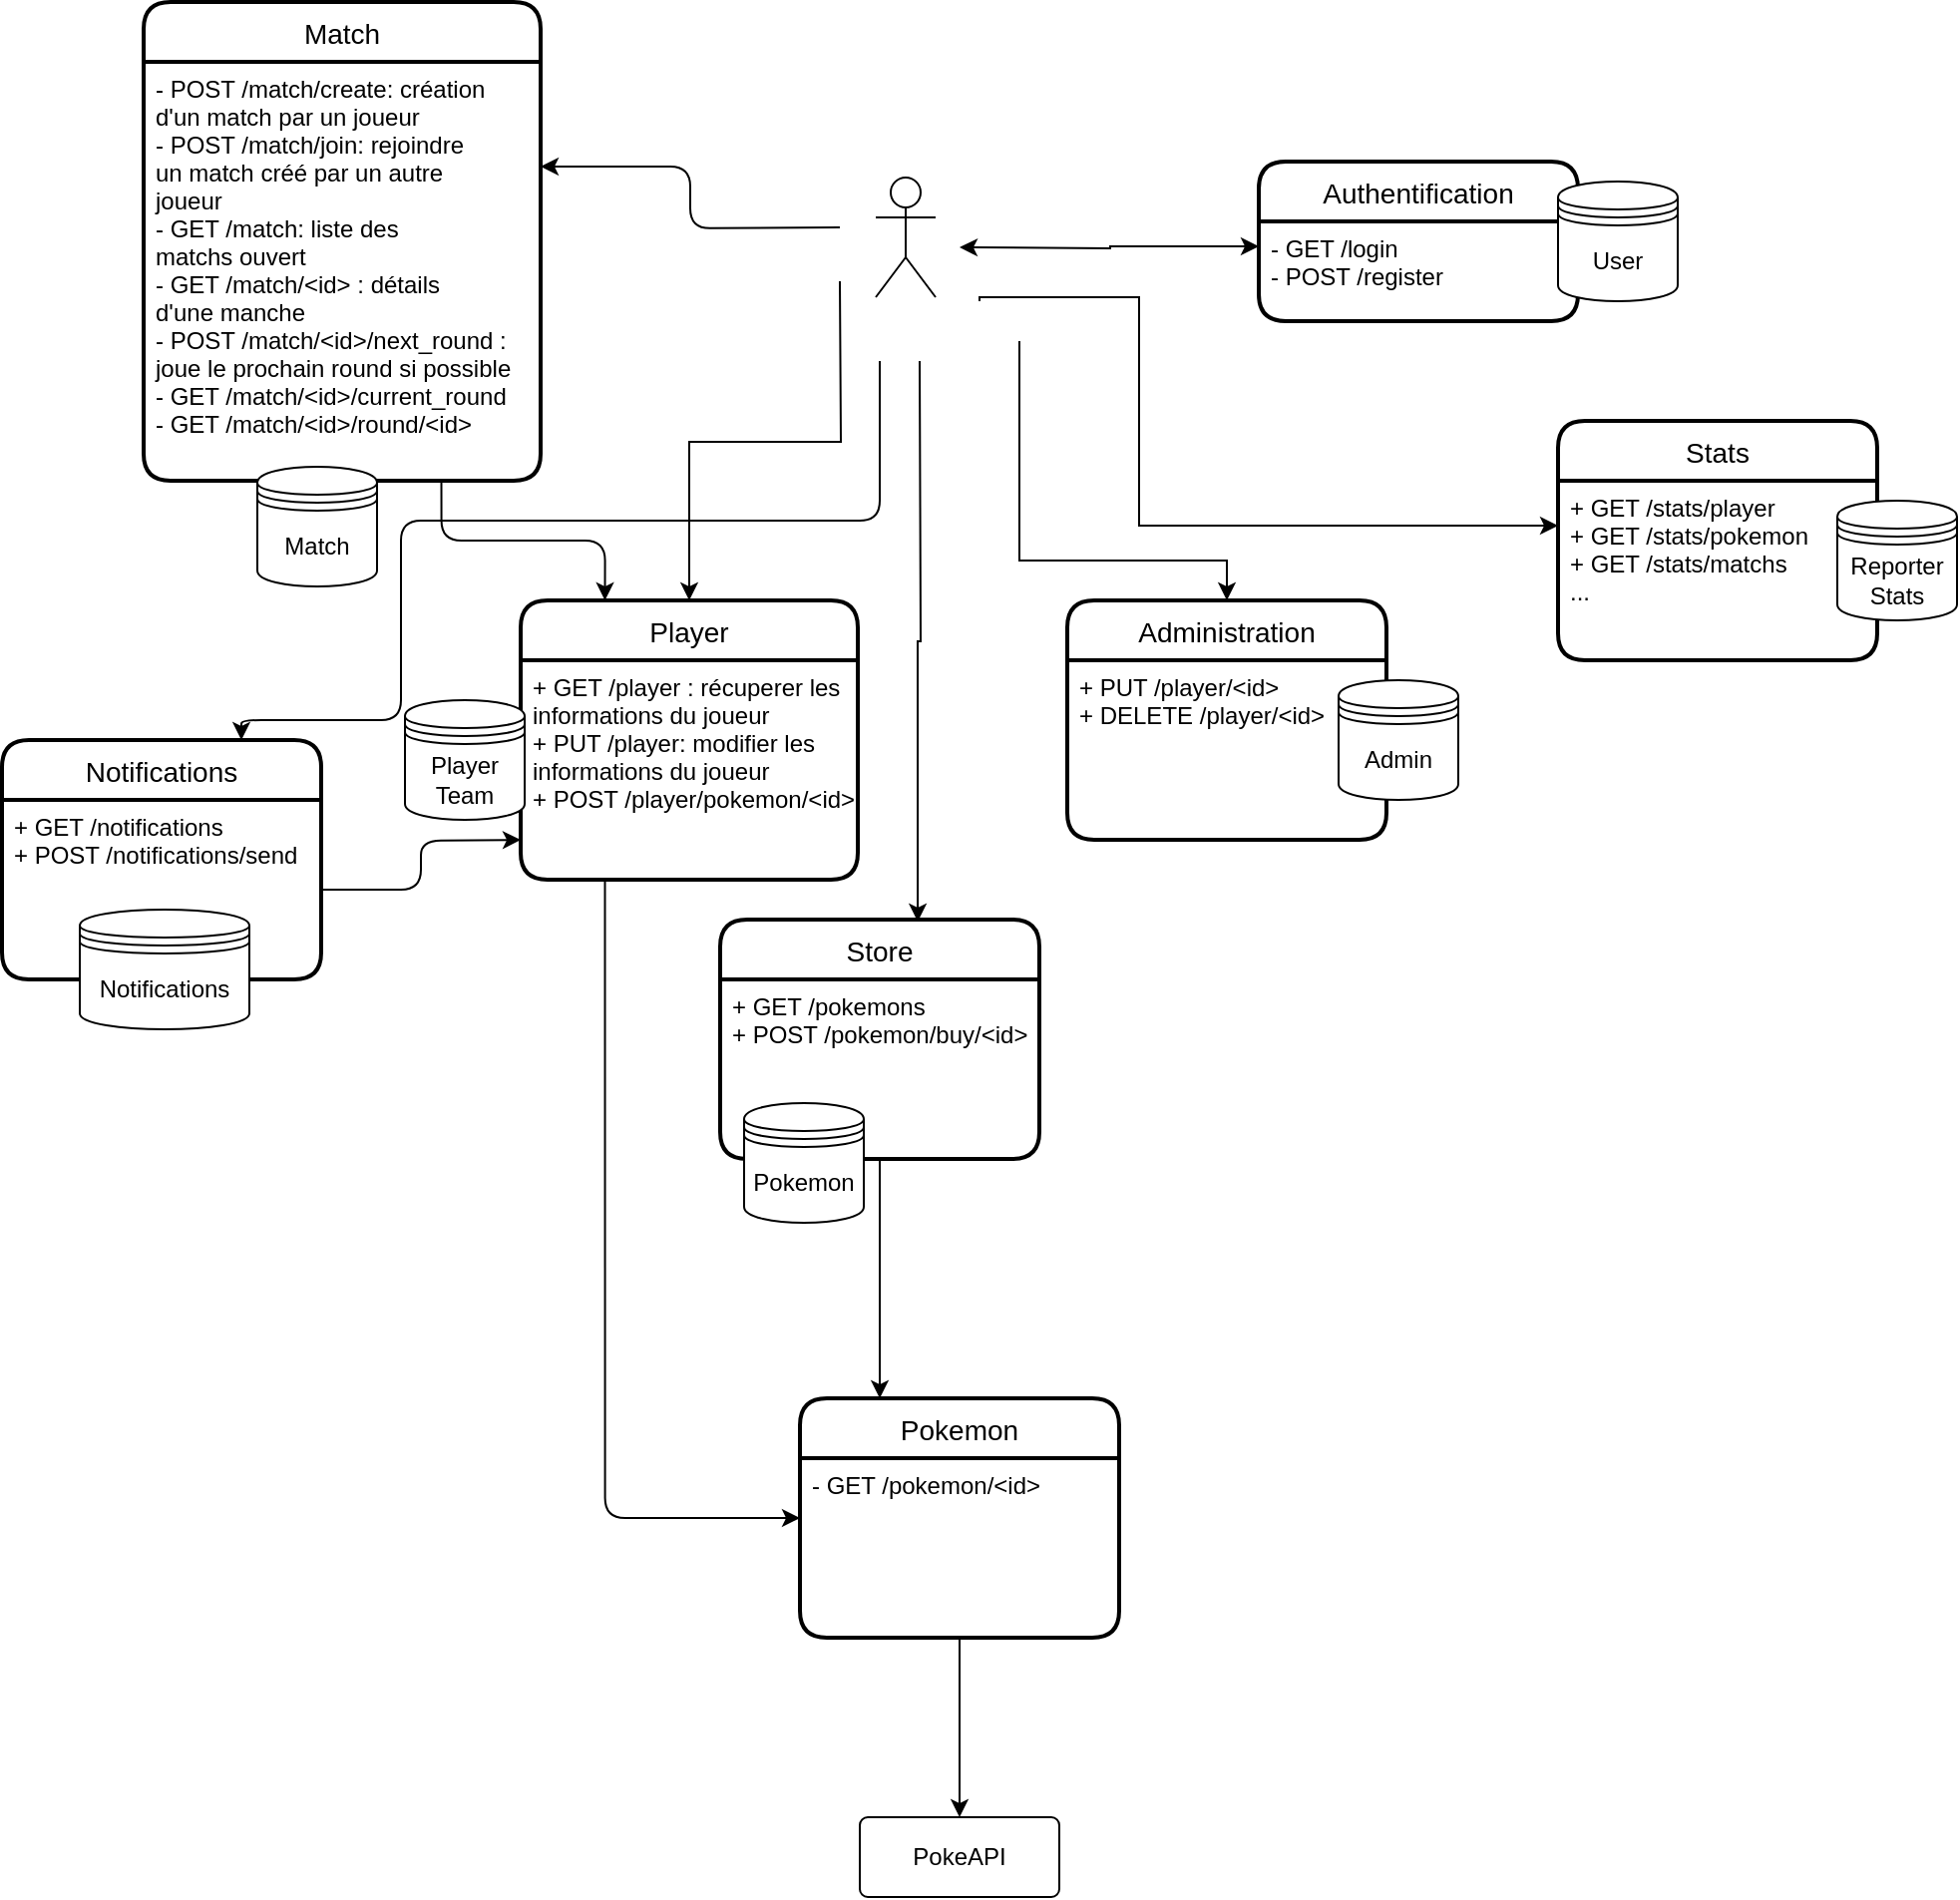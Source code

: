 <mxfile>
    <diagram id="MR0eQ068Gq2AColCQrst" name="Page-1">
        <mxGraphModel dx="1465" dy="1577" grid="1" gridSize="10" guides="1" tooltips="1" connect="1" arrows="1" fold="1" page="1" pageScale="1" pageWidth="827" pageHeight="1169" math="0" shadow="0">
            <root>
                <mxCell id="0"/>
                <mxCell id="1" parent="0"/>
                <mxCell id="pNaxqqhV66uy22TF9aAl-10" value="Authentification" style="swimlane;childLayout=stackLayout;horizontal=1;startSize=30;horizontalStack=0;rounded=1;fontSize=14;fontStyle=0;strokeWidth=2;resizeParent=0;resizeLast=1;shadow=0;dashed=0;align=center;" parent="1" vertex="1">
                    <mxGeometry x="430" y="80" width="160" height="80" as="geometry"/>
                </mxCell>
                <mxCell id="pNaxqqhV66uy22TF9aAl-11" value="- GET /login&#10;- POST /register&#10;" style="align=left;strokeColor=none;fillColor=none;spacingLeft=4;fontSize=12;verticalAlign=top;resizable=0;rotatable=0;part=1;" parent="pNaxqqhV66uy22TF9aAl-10" vertex="1">
                    <mxGeometry y="30" width="160" height="50" as="geometry"/>
                </mxCell>
                <mxCell id="pNaxqqhV66uy22TF9aAl-23" style="edgeStyle=orthogonalEdgeStyle;rounded=0;orthogonalLoop=1;jettySize=auto;html=1;" parent="1" target="pNaxqqhV66uy22TF9aAl-21" edge="1">
                    <mxGeometry relative="1" as="geometry">
                        <mxPoint x="220" y="140" as="sourcePoint"/>
                    </mxGeometry>
                </mxCell>
                <mxCell id="pNaxqqhV66uy22TF9aAl-26" style="edgeStyle=orthogonalEdgeStyle;rounded=0;orthogonalLoop=1;jettySize=auto;html=1;entryX=0.5;entryY=0;entryDx=0;entryDy=0;" parent="1" target="pNaxqqhV66uy22TF9aAl-24" edge="1">
                    <mxGeometry relative="1" as="geometry">
                        <mxPoint x="310" y="170" as="sourcePoint"/>
                        <Array as="points">
                            <mxPoint x="310" y="180"/>
                            <mxPoint x="310" y="280"/>
                            <mxPoint x="414" y="280"/>
                        </Array>
                    </mxGeometry>
                </mxCell>
                <mxCell id="pNaxqqhV66uy22TF9aAl-29" style="edgeStyle=orthogonalEdgeStyle;rounded=0;orthogonalLoop=1;jettySize=auto;html=1;entryX=0;entryY=0.25;entryDx=0;entryDy=0;startArrow=none;startFill=0;endArrow=classic;endFill=1;" parent="1" target="pNaxqqhV66uy22TF9aAl-28" edge="1">
                    <mxGeometry relative="1" as="geometry">
                        <mxPoint x="290" y="150" as="sourcePoint"/>
                        <Array as="points">
                            <mxPoint x="370" y="148"/>
                            <mxPoint x="370" y="263"/>
                        </Array>
                    </mxGeometry>
                </mxCell>
                <mxCell id="pNaxqqhV66uy22TF9aAl-45" style="edgeStyle=orthogonalEdgeStyle;rounded=0;orthogonalLoop=1;jettySize=auto;html=1;entryX=0.619;entryY=0.008;entryDx=0;entryDy=0;entryPerimeter=0;startArrow=none;startFill=0;endArrow=classic;endFill=1;" parent="1" target="pNaxqqhV66uy22TF9aAl-36" edge="1">
                    <mxGeometry relative="1" as="geometry">
                        <mxPoint x="260" y="180" as="sourcePoint"/>
                    </mxGeometry>
                </mxCell>
                <mxCell id="y_ZF34hRIbTw_WtplV_c-10" style="edgeStyle=orthogonalEdgeStyle;html=1;entryX=1;entryY=0.25;entryDx=0;entryDy=0;" edge="1" parent="1" target="G-UL045DSSbIxcrI9Xsv-10">
                    <mxGeometry relative="1" as="geometry">
                        <mxPoint x="220" y="113" as="sourcePoint"/>
                    </mxGeometry>
                </mxCell>
                <mxCell id="XvbOmnKLZOWLbQdNF9PU-14" style="edgeStyle=orthogonalEdgeStyle;html=1;entryX=0.75;entryY=0;entryDx=0;entryDy=0;" edge="1" parent="1" target="GBYfCNDF68BNnmZ-rHsy-11">
                    <mxGeometry relative="1" as="geometry">
                        <mxPoint x="-50" y="360" as="targetPoint"/>
                        <mxPoint x="240" y="180" as="sourcePoint"/>
                        <Array as="points">
                            <mxPoint x="240" y="260"/>
                            <mxPoint y="260"/>
                            <mxPoint y="360"/>
                            <mxPoint x="-80" y="360"/>
                        </Array>
                    </mxGeometry>
                </mxCell>
                <mxCell id="pNaxqqhV66uy22TF9aAl-12" value="" style="shape=umlActor;verticalLabelPosition=bottom;verticalAlign=top;html=1;" parent="1" vertex="1">
                    <mxGeometry x="238" y="88" width="30" height="60" as="geometry"/>
                </mxCell>
                <mxCell id="pNaxqqhV66uy22TF9aAl-19" style="edgeStyle=orthogonalEdgeStyle;rounded=0;orthogonalLoop=1;jettySize=auto;html=1;exitX=0;exitY=0.25;exitDx=0;exitDy=0;startArrow=classic;startFill=1;" parent="1" source="pNaxqqhV66uy22TF9aAl-11" edge="1">
                    <mxGeometry relative="1" as="geometry">
                        <mxPoint x="280" y="123" as="targetPoint"/>
                    </mxGeometry>
                </mxCell>
                <mxCell id="pNaxqqhV66uy22TF9aAl-21" value="Player" style="swimlane;childLayout=stackLayout;horizontal=1;startSize=30;horizontalStack=0;rounded=1;fontSize=14;fontStyle=0;strokeWidth=2;resizeParent=0;resizeLast=1;shadow=0;dashed=0;align=center;" parent="1" vertex="1">
                    <mxGeometry x="60" y="300" width="169" height="140" as="geometry"/>
                </mxCell>
                <mxCell id="pNaxqqhV66uy22TF9aAl-22" value="+ GET /player : récuperer les&#10;informations du joueur&#10;+ PUT /player: modifier les &#10;informations du joueur&#10;+ POST /player/pokemon/&lt;id&gt;&#10;&#10;" style="align=left;strokeColor=none;fillColor=none;spacingLeft=4;fontSize=12;verticalAlign=top;resizable=0;rotatable=0;part=1;" parent="pNaxqqhV66uy22TF9aAl-21" vertex="1">
                    <mxGeometry y="30" width="169" height="110" as="geometry"/>
                </mxCell>
                <mxCell id="pNaxqqhV66uy22TF9aAl-24" value="Administration" style="swimlane;childLayout=stackLayout;horizontal=1;startSize=30;horizontalStack=0;rounded=1;fontSize=14;fontStyle=0;strokeWidth=2;resizeParent=0;resizeLast=1;shadow=0;dashed=0;align=center;" parent="1" vertex="1">
                    <mxGeometry x="334" y="300" width="160" height="120" as="geometry"/>
                </mxCell>
                <mxCell id="pNaxqqhV66uy22TF9aAl-25" value="+ PUT /player/&lt;id&gt;&#10;+ DELETE /player/&lt;id&gt;&#10;" style="align=left;strokeColor=none;fillColor=none;spacingLeft=4;fontSize=12;verticalAlign=top;resizable=0;rotatable=0;part=1;" parent="pNaxqqhV66uy22TF9aAl-24" vertex="1">
                    <mxGeometry y="30" width="160" height="90" as="geometry"/>
                </mxCell>
                <mxCell id="pNaxqqhV66uy22TF9aAl-27" value="Stats" style="swimlane;childLayout=stackLayout;horizontal=1;startSize=30;horizontalStack=0;rounded=1;fontSize=14;fontStyle=0;strokeWidth=2;resizeParent=0;resizeLast=1;shadow=0;dashed=0;align=center;" parent="1" vertex="1">
                    <mxGeometry x="580" y="210" width="160" height="120" as="geometry"/>
                </mxCell>
                <mxCell id="pNaxqqhV66uy22TF9aAl-28" value="+ GET /stats/player&#10;+ GET /stats/pokemon&#10;+ GET /stats/matchs&#10;...&#10;" style="align=left;strokeColor=none;fillColor=none;spacingLeft=4;fontSize=12;verticalAlign=top;resizable=0;rotatable=0;part=1;" parent="pNaxqqhV66uy22TF9aAl-27" vertex="1">
                    <mxGeometry y="30" width="160" height="90" as="geometry"/>
                </mxCell>
                <mxCell id="pNaxqqhV66uy22TF9aAl-31" value="&lt;div&gt;Reporter&lt;/div&gt;&lt;div&gt;Stats&lt;br&gt;&lt;/div&gt;" style="shape=datastore;whiteSpace=wrap;html=1;" parent="1" vertex="1">
                    <mxGeometry x="720" y="250" width="60" height="60" as="geometry"/>
                </mxCell>
                <mxCell id="pNaxqqhV66uy22TF9aAl-32" value="User" style="shape=datastore;whiteSpace=wrap;html=1;" parent="1" vertex="1">
                    <mxGeometry x="580" y="90" width="60" height="60" as="geometry"/>
                </mxCell>
                <mxCell id="pNaxqqhV66uy22TF9aAl-33" value="&lt;div&gt;Admin&lt;/div&gt;" style="shape=datastore;whiteSpace=wrap;html=1;" parent="1" vertex="1">
                    <mxGeometry x="470" y="340" width="60" height="60" as="geometry"/>
                </mxCell>
                <mxCell id="pNaxqqhV66uy22TF9aAl-34" value="Player&lt;br&gt;Team" style="shape=datastore;whiteSpace=wrap;html=1;" parent="1" vertex="1">
                    <mxGeometry x="2" y="350" width="60" height="60" as="geometry"/>
                </mxCell>
                <mxCell id="pNaxqqhV66uy22TF9aAl-36" value="Store" style="swimlane;childLayout=stackLayout;horizontal=1;startSize=30;horizontalStack=0;rounded=1;fontSize=14;fontStyle=0;strokeWidth=2;resizeParent=0;resizeLast=1;shadow=0;dashed=0;align=center;" parent="1" vertex="1">
                    <mxGeometry x="160" y="460" width="160" height="120" as="geometry"/>
                </mxCell>
                <mxCell id="G-UL045DSSbIxcrI9Xsv-8" value="+ GET /pokemons&#10;+ POST /pokemon/buy/&lt;id&gt;" style="align=left;strokeColor=none;fillColor=none;spacingLeft=4;fontSize=12;verticalAlign=top;resizable=0;rotatable=0;part=1;" vertex="1" parent="pNaxqqhV66uy22TF9aAl-36">
                    <mxGeometry y="30" width="160" height="90" as="geometry"/>
                </mxCell>
                <mxCell id="pNaxqqhV66uy22TF9aAl-46" value="&lt;div&gt;Pokemon&lt;/div&gt;" style="shape=datastore;whiteSpace=wrap;html=1;" parent="1" vertex="1">
                    <mxGeometry x="172" y="552" width="60" height="60" as="geometry"/>
                </mxCell>
                <mxCell id="2" value="Pokemon" style="swimlane;childLayout=stackLayout;horizontal=1;startSize=30;horizontalStack=0;rounded=1;fontSize=14;fontStyle=0;strokeWidth=2;resizeParent=0;resizeLast=1;shadow=0;dashed=0;align=center;" parent="1" vertex="1">
                    <mxGeometry x="200" y="700" width="160" height="120" as="geometry"/>
                </mxCell>
                <mxCell id="3" value="- GET /pokemon/&lt;id&gt;" style="align=left;strokeColor=none;fillColor=none;spacingLeft=4;fontSize=12;verticalAlign=top;resizable=0;rotatable=0;part=1;" parent="2" vertex="1">
                    <mxGeometry y="30" width="160" height="90" as="geometry"/>
                </mxCell>
                <mxCell id="4" style="edgeStyle=none;html=1;exitX=0.25;exitY=1;exitDx=0;exitDy=0;entryX=0.25;entryY=0;entryDx=0;entryDy=0;" parent="1" target="2" edge="1">
                    <mxGeometry relative="1" as="geometry">
                        <mxPoint x="240" y="580" as="sourcePoint"/>
                    </mxGeometry>
                </mxCell>
                <mxCell id="5" style="edgeStyle=none;html=1;exitX=0.5;exitY=1;exitDx=0;exitDy=0;" parent="1" source="3" edge="1">
                    <mxGeometry relative="1" as="geometry">
                        <mxPoint x="280" y="910" as="targetPoint"/>
                    </mxGeometry>
                </mxCell>
                <mxCell id="6" value="PokeAPI" style="rounded=1;arcSize=10;whiteSpace=wrap;html=1;align=center;" parent="1" vertex="1">
                    <mxGeometry x="230" y="910" width="100" height="40" as="geometry"/>
                </mxCell>
                <mxCell id="8" style="edgeStyle=orthogonalEdgeStyle;html=1;exitX=0.25;exitY=1;exitDx=0;exitDy=0;entryX=0;entryY=0.5;entryDx=0;entryDy=0;" edge="1" parent="1" source="pNaxqqhV66uy22TF9aAl-22" target="2">
                    <mxGeometry relative="1" as="geometry"/>
                </mxCell>
                <mxCell id="G-UL045DSSbIxcrI9Xsv-9" value="Match" style="swimlane;childLayout=stackLayout;horizontal=1;startSize=30;horizontalStack=0;rounded=1;fontSize=14;fontStyle=0;strokeWidth=2;resizeParent=0;resizeLast=1;shadow=0;dashed=0;align=center;" vertex="1" parent="1">
                    <mxGeometry x="-129" width="199" height="240" as="geometry"/>
                </mxCell>
                <mxCell id="G-UL045DSSbIxcrI9Xsv-10" value="- POST /match/create: création&#10;d'un match par un joueur&#10;- POST /match/join: rejoindre&#10;un match créé par un autre &#10;joueur&#10;- GET /match: liste des&#10;matchs ouvert&#10;- GET /match/&lt;id&gt; : détails &#10;d'une manche&#10;- POST /match/&lt;id&gt;/next_round :&#10;joue le prochain round si possible&#10;- GET /match/&lt;id&gt;/current_round&#10;- GET /match/&lt;id&gt;/round/&lt;id&gt;" style="align=left;strokeColor=none;fillColor=none;spacingLeft=4;fontSize=12;verticalAlign=top;resizable=0;rotatable=0;part=1;" vertex="1" parent="G-UL045DSSbIxcrI9Xsv-9">
                    <mxGeometry y="30" width="199" height="210" as="geometry"/>
                </mxCell>
                <mxCell id="G-UL045DSSbIxcrI9Xsv-11" value="Match" style="shape=datastore;whiteSpace=wrap;html=1;" vertex="1" parent="1">
                    <mxGeometry x="-72" y="233" width="60" height="60" as="geometry"/>
                </mxCell>
                <mxCell id="GBYfCNDF68BNnmZ-rHsy-11" value="Notifications" style="swimlane;childLayout=stackLayout;horizontal=1;startSize=30;horizontalStack=0;rounded=1;fontSize=14;fontStyle=0;strokeWidth=2;resizeParent=0;resizeLast=1;shadow=0;dashed=0;align=center;" vertex="1" parent="1">
                    <mxGeometry x="-200" y="370" width="160" height="120" as="geometry"/>
                </mxCell>
                <mxCell id="GBYfCNDF68BNnmZ-rHsy-12" value="+ GET /notifications&#10;+ POST /notifications/send" style="align=left;strokeColor=none;fillColor=none;spacingLeft=4;fontSize=12;verticalAlign=top;resizable=0;rotatable=0;part=1;" vertex="1" parent="GBYfCNDF68BNnmZ-rHsy-11">
                    <mxGeometry y="30" width="160" height="90" as="geometry"/>
                </mxCell>
                <mxCell id="GBYfCNDF68BNnmZ-rHsy-13" value="Notifications" style="shape=datastore;whiteSpace=wrap;html=1;" vertex="1" parent="1">
                    <mxGeometry x="-161" y="455" width="85" height="60" as="geometry"/>
                </mxCell>
                <mxCell id="XvbOmnKLZOWLbQdNF9PU-12" style="edgeStyle=orthogonalEdgeStyle;html=1;exitX=0.75;exitY=1;exitDx=0;exitDy=0;entryX=0.25;entryY=0;entryDx=0;entryDy=0;" edge="1" parent="1" source="G-UL045DSSbIxcrI9Xsv-10" target="pNaxqqhV66uy22TF9aAl-21">
                    <mxGeometry relative="1" as="geometry"/>
                </mxCell>
                <mxCell id="XvbOmnKLZOWLbQdNF9PU-13" style="edgeStyle=orthogonalEdgeStyle;html=1;exitX=1;exitY=0.5;exitDx=0;exitDy=0;" edge="1" parent="1" source="GBYfCNDF68BNnmZ-rHsy-12">
                    <mxGeometry relative="1" as="geometry">
                        <mxPoint x="60" y="420" as="targetPoint"/>
                    </mxGeometry>
                </mxCell>
            </root>
        </mxGraphModel>
    </diagram>
    <diagram id="3wZDOnNrvEnNDS1Ge0Uy" name="Page-2">
        <mxGraphModel dx="1195" dy="1560" grid="1" gridSize="10" guides="1" tooltips="1" connect="1" arrows="1" fold="1" page="1" pageScale="1" pageWidth="827" pageHeight="1169" math="0" shadow="0">
            <root>
                <mxCell id="vUboQ4MSPHkfi0_xwSxE-0"/>
                <mxCell id="vUboQ4MSPHkfi0_xwSxE-1" parent="vUboQ4MSPHkfi0_xwSxE-0"/>
                <mxCell id="vcKAPIw8EYsq9DQg_tWI-9" value="" style="group" parent="vUboQ4MSPHkfi0_xwSxE-1" vertex="1" connectable="0">
                    <mxGeometry x="200" y="-30" width="250" height="220" as="geometry"/>
                </mxCell>
                <mxCell id="vcKAPIw8EYsq9DQg_tWI-8" value="Authentification" style="verticalAlign=top;align=left;spacingTop=8;spacingLeft=2;spacingRight=12;shape=cube;size=10;direction=south;fontStyle=4;html=1;" parent="vcKAPIw8EYsq9DQg_tWI-9" vertex="1">
                    <mxGeometry width="250" height="220" as="geometry"/>
                </mxCell>
                <mxCell id="vcKAPIw8EYsq9DQg_tWI-0" value="User" style="swimlane;childLayout=stackLayout;horizontal=1;startSize=30;horizontalStack=0;rounded=1;fontSize=14;fontStyle=0;strokeWidth=2;resizeParent=0;resizeLast=1;shadow=0;dashed=0;align=center;" parent="vcKAPIw8EYsq9DQg_tWI-9" vertex="1">
                    <mxGeometry x="40" y="70" width="160" height="120" as="geometry"/>
                </mxCell>
                <mxCell id="vcKAPIw8EYsq9DQg_tWI-1" value="id: int&#10;login: String&#10;password: String" style="align=left;strokeColor=none;fillColor=none;spacingLeft=4;fontSize=12;verticalAlign=top;resizable=0;rotatable=0;part=1;" parent="vcKAPIw8EYsq9DQg_tWI-0" vertex="1">
                    <mxGeometry y="30" width="160" height="90" as="geometry"/>
                </mxCell>
                <mxCell id="vcKAPIw8EYsq9DQg_tWI-10" value="" style="group" parent="vUboQ4MSPHkfi0_xwSxE-1" vertex="1" connectable="0">
                    <mxGeometry x="-110" y="260" width="400" height="210" as="geometry"/>
                </mxCell>
                <mxCell id="vcKAPIw8EYsq9DQg_tWI-7" value="Player" style="verticalAlign=top;align=left;spacingTop=8;spacingLeft=2;spacingRight=12;shape=cube;size=10;direction=south;fontStyle=4;html=1;" parent="vcKAPIw8EYsq9DQg_tWI-10" vertex="1">
                    <mxGeometry width="400" height="210" as="geometry"/>
                </mxCell>
                <mxCell id="vcKAPIw8EYsq9DQg_tWI-3" value="Player" style="swimlane;childLayout=stackLayout;horizontal=1;startSize=30;horizontalStack=0;rounded=1;fontSize=14;fontStyle=0;strokeWidth=2;resizeParent=0;resizeLast=1;shadow=0;dashed=0;align=center;" parent="vcKAPIw8EYsq9DQg_tWI-10" vertex="1">
                    <mxGeometry x="210" y="46.667" width="160" height="140" as="geometry"/>
                </mxCell>
                <mxCell id="vcKAPIw8EYsq9DQg_tWI-4" value="user_id: int&#10;username: String&#10;credits: int&#10;team_id: int" style="align=left;strokeColor=none;fillColor=none;spacingLeft=4;fontSize=12;verticalAlign=top;resizable=0;rotatable=0;part=1;" parent="vcKAPIw8EYsq9DQg_tWI-3" vertex="1">
                    <mxGeometry y="30" width="160" height="110" as="geometry"/>
                </mxCell>
                <mxCell id="vcKAPIw8EYsq9DQg_tWI-5" value="Team" style="swimlane;childLayout=stackLayout;horizontal=1;startSize=30;horizontalStack=0;rounded=1;fontSize=14;fontStyle=0;strokeWidth=2;resizeParent=0;resizeLast=1;shadow=0;dashed=0;align=center;" parent="vcKAPIw8EYsq9DQg_tWI-10" vertex="1">
                    <mxGeometry x="20" y="46.667" width="160" height="140" as="geometry"/>
                </mxCell>
                <mxCell id="vcKAPIw8EYsq9DQg_tWI-6" value="user_id: int&#10;pokemon1: int&#10;pokemon2: int&#10;pokemon3: int&#10;pokemon4: int&#10;pokemon5: int" style="align=left;strokeColor=none;fillColor=none;spacingLeft=4;fontSize=12;verticalAlign=top;resizable=0;rotatable=0;part=1;" parent="vcKAPIw8EYsq9DQg_tWI-5" vertex="1">
                    <mxGeometry y="30" width="160" height="110" as="geometry"/>
                </mxCell>
                <mxCell id="BkhmUJMm5lx1LcOuwWUi-1" value="Administration" style="verticalAlign=top;align=left;spacingTop=8;spacingLeft=2;spacingRight=12;shape=cube;size=10;direction=south;fontStyle=4;html=1;" parent="vUboQ4MSPHkfi0_xwSxE-1" vertex="1">
                    <mxGeometry x="330" y="260" width="260" height="180" as="geometry"/>
                </mxCell>
                <mxCell id="BkhmUJMm5lx1LcOuwWUi-2" value="Administrator" style="swimlane;childLayout=stackLayout;horizontal=1;startSize=30;horizontalStack=0;rounded=1;fontSize=14;fontStyle=0;strokeWidth=2;resizeParent=0;resizeLast=1;shadow=0;dashed=0;align=center;" parent="vUboQ4MSPHkfi0_xwSxE-1" vertex="1">
                    <mxGeometry x="380" y="300" width="160" height="120" as="geometry"/>
                </mxCell>
                <mxCell id="BkhmUJMm5lx1LcOuwWUi-3" value="user_id : int" style="align=left;strokeColor=none;fillColor=none;spacingLeft=4;fontSize=12;verticalAlign=top;resizable=0;rotatable=0;part=1;" parent="BkhmUJMm5lx1LcOuwWUi-2" vertex="1">
                    <mxGeometry y="30" width="160" height="90" as="geometry"/>
                </mxCell>
                <mxCell id="POR0fzD1G4K47ahiT4bs-2" value="" style="group" parent="vUboQ4MSPHkfi0_xwSxE-1" vertex="1" connectable="0">
                    <mxGeometry x="510" y="-30" width="340" height="260" as="geometry"/>
                </mxCell>
                <mxCell id="BkhmUJMm5lx1LcOuwWUi-4" value="Stats" style="verticalAlign=top;align=left;spacingTop=8;spacingLeft=2;spacingRight=12;shape=cube;size=10;direction=south;fontStyle=4;html=1;" parent="POR0fzD1G4K47ahiT4bs-2" vertex="1">
                    <mxGeometry width="340" height="260" as="geometry"/>
                </mxCell>
                <mxCell id="uxQ-oEU5K8sPPwNiqE9f-1" value="Reporter" style="swimlane;childLayout=stackLayout;horizontal=1;startSize=30;horizontalStack=0;rounded=1;fontSize=14;fontStyle=0;strokeWidth=2;resizeParent=0;resizeLast=1;shadow=0;dashed=0;align=center;" parent="POR0fzD1G4K47ahiT4bs-2" vertex="1">
                    <mxGeometry x="20" y="50" width="110" height="70" as="geometry"/>
                </mxCell>
                <mxCell id="uxQ-oEU5K8sPPwNiqE9f-2" value="user_id: int" style="align=left;strokeColor=none;fillColor=none;spacingLeft=4;fontSize=12;verticalAlign=top;resizable=0;rotatable=0;part=1;" parent="uxQ-oEU5K8sPPwNiqE9f-1" vertex="1">
                    <mxGeometry y="30" width="110" height="40" as="geometry"/>
                </mxCell>
                <mxCell id="uxQ-oEU5K8sPPwNiqE9f-3" value="DailyMatch" style="swimlane;childLayout=stackLayout;horizontal=1;startSize=30;horizontalStack=0;rounded=1;fontSize=14;fontStyle=0;strokeWidth=2;resizeParent=0;resizeLast=1;shadow=0;dashed=0;align=center;" parent="POR0fzD1G4K47ahiT4bs-2" vertex="1">
                    <mxGeometry x="157" y="40" width="160" height="90" as="geometry"/>
                </mxCell>
                <mxCell id="uxQ-oEU5K8sPPwNiqE9f-4" value="date: DateTime&#10;count: int" style="align=left;strokeColor=none;fillColor=none;spacingLeft=4;fontSize=12;verticalAlign=top;resizable=0;rotatable=0;part=1;" parent="uxQ-oEU5K8sPPwNiqE9f-3" vertex="1">
                    <mxGeometry y="30" width="160" height="60" as="geometry"/>
                </mxCell>
                <mxCell id="POR0fzD1G4K47ahiT4bs-0" value="PokeStats" style="swimlane;childLayout=stackLayout;horizontal=1;startSize=30;horizontalStack=0;rounded=1;fontSize=14;fontStyle=0;strokeWidth=2;resizeParent=0;resizeLast=1;shadow=0;dashed=0;align=center;" parent="POR0fzD1G4K47ahiT4bs-2" vertex="1">
                    <mxGeometry x="30" y="150" width="140" height="90" as="geometry"/>
                </mxCell>
                <mxCell id="POR0fzD1G4K47ahiT4bs-1" value="- pokemon_id: int&#10;- won_matches: int&#10;- lose_matches" style="align=left;strokeColor=none;fillColor=none;spacingLeft=4;fontSize=12;verticalAlign=top;resizable=0;rotatable=0;part=1;" parent="POR0fzD1G4K47ahiT4bs-0" vertex="1">
                    <mxGeometry y="30" width="140" height="60" as="geometry"/>
                </mxCell>
                <mxCell id="AfnqrdBw2cS2bqxgfrZt-0" value="Match" style="verticalAlign=top;align=left;spacingTop=8;spacingLeft=2;spacingRight=12;shape=cube;size=10;direction=south;fontStyle=4;html=1;" vertex="1" parent="vUboQ4MSPHkfi0_xwSxE-1">
                    <mxGeometry x="620" y="260" width="400" height="240" as="geometry"/>
                </mxCell>
                <mxCell id="AfnqrdBw2cS2bqxgfrZt-1" value="Match" style="swimlane;childLayout=stackLayout;horizontal=1;startSize=30;horizontalStack=0;rounded=1;fontSize=14;fontStyle=0;strokeWidth=2;resizeParent=0;resizeLast=1;shadow=0;dashed=0;align=center;" vertex="1" parent="vUboQ4MSPHkfi0_xwSxE-1">
                    <mxGeometry x="640" y="300" width="160" height="130" as="geometry"/>
                </mxCell>
                <mxCell id="AfnqrdBw2cS2bqxgfrZt-2" value="- j1_id: int&#10;- j2_id: int&#10;- open: bool&#10;- status: int&#10;- round: int&#10;- winner_id: int" style="align=left;strokeColor=none;fillColor=none;spacingLeft=4;fontSize=12;verticalAlign=top;resizable=0;rotatable=0;part=1;" vertex="1" parent="AfnqrdBw2cS2bqxgfrZt-1">
                    <mxGeometry y="30" width="160" height="100" as="geometry"/>
                </mxCell>
                <mxCell id="AfnqrdBw2cS2bqxgfrZt-7" value="Round" style="swimlane;childLayout=stackLayout;horizontal=1;startSize=30;horizontalStack=0;rounded=1;fontSize=14;fontStyle=0;strokeWidth=2;resizeParent=0;resizeLast=1;shadow=0;dashed=0;align=center;" vertex="1" parent="vUboQ4MSPHkfi0_xwSxE-1">
                    <mxGeometry x="827" y="300" width="160" height="140" as="geometry"/>
                </mxCell>
                <mxCell id="AfnqrdBw2cS2bqxgfrZt-8" value="- match_id: int&#10;- id: int&#10;- pokemon_j1: int&#10;- pokemon_j2: int&#10;- status: int&#10;- pokemon_winner : int" style="align=left;strokeColor=none;fillColor=none;spacingLeft=4;fontSize=12;verticalAlign=top;resizable=0;rotatable=0;part=1;" vertex="1" parent="AfnqrdBw2cS2bqxgfrZt-7">
                    <mxGeometry y="30" width="160" height="110" as="geometry"/>
                </mxCell>
                <mxCell id="smI-Pv6DEhg0I_HsjbT5-1" value="Notifications" style="verticalAlign=top;align=left;spacingTop=8;spacingLeft=2;spacingRight=12;shape=cube;size=10;direction=south;fontStyle=4;html=1;" vertex="1" parent="vUboQ4MSPHkfi0_xwSxE-1">
                    <mxGeometry x="-140" y="-30" width="310" height="220" as="geometry"/>
                </mxCell>
                <mxCell id="smI-Pv6DEhg0I_HsjbT5-2" value="Notifications" style="swimlane;childLayout=stackLayout;horizontal=1;startSize=30;horizontalStack=0;rounded=1;fontSize=14;fontStyle=0;strokeWidth=2;resizeParent=0;resizeLast=1;shadow=0;dashed=0;align=center;" vertex="1" parent="vUboQ4MSPHkfi0_xwSxE-1">
                    <mxGeometry x="-90" y="40" width="160" height="120" as="geometry"/>
                </mxCell>
                <mxCell id="smI-Pv6DEhg0I_HsjbT5-3" value="from : int&#10;to : int&#10;read : bool&#10;content: String" style="align=left;strokeColor=none;fillColor=none;spacingLeft=4;fontSize=12;verticalAlign=top;resizable=0;rotatable=0;part=1;" vertex="1" parent="smI-Pv6DEhg0I_HsjbT5-2">
                    <mxGeometry y="30" width="160" height="90" as="geometry"/>
                </mxCell>
                <mxCell id="fbsEVh-RG8tZqf6jS_DO-0" value="Store" style="verticalAlign=top;align=left;spacingTop=8;spacingLeft=2;spacingRight=12;shape=cube;size=10;direction=south;fontStyle=4;html=1;" vertex="1" parent="vUboQ4MSPHkfi0_xwSxE-1">
                    <mxGeometry x="-10" y="490" width="200" height="180" as="geometry"/>
                </mxCell>
                <mxCell id="fbsEVh-RG8tZqf6jS_DO-1" value="Pokemon" style="swimlane;childLayout=stackLayout;horizontal=1;startSize=30;horizontalStack=0;rounded=1;fontSize=14;fontStyle=0;strokeWidth=2;resizeParent=0;resizeLast=1;shadow=0;dashed=0;align=center;" vertex="1" parent="vUboQ4MSPHkfi0_xwSxE-1">
                    <mxGeometry x="10" y="525" width="160" height="120" as="geometry"/>
                </mxCell>
                <mxCell id="fbsEVh-RG8tZqf6jS_DO-2" value="- pokemon_id: int&#10;- price: int" style="align=left;strokeColor=none;fillColor=none;spacingLeft=4;fontSize=12;verticalAlign=top;resizable=0;rotatable=0;part=1;" vertex="1" parent="fbsEVh-RG8tZqf6jS_DO-1">
                    <mxGeometry y="30" width="160" height="90" as="geometry"/>
                </mxCell>
            </root>
        </mxGraphModel>
    </diagram>
</mxfile>